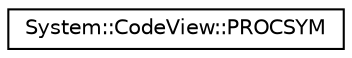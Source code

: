 digraph G
{
  edge [fontname="Helvetica",fontsize="10",labelfontname="Helvetica",labelfontsize="10"];
  node [fontname="Helvetica",fontsize="10",shape=record];
  rankdir="LR";
  Node1 [label="System::CodeView::PROCSYM",height=0.2,width=0.4,color="black", fillcolor="white", style="filled",URL="$struct_system_1_1_code_view_1_1_p_r_o_c_s_y_m.html"];
}
